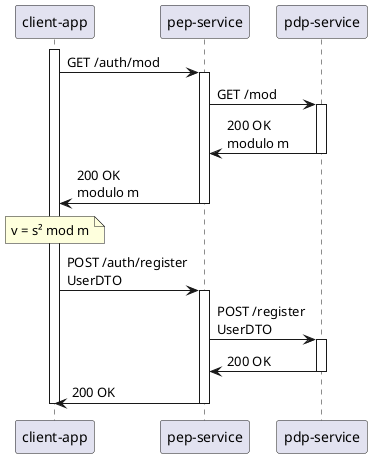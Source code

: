 @startuml
participant "client-app" as client
participant "pep-service" as pep
participant "pdp-service" as pdp

activate client
client -> pep : GET /auth/mod
activate pep
pep -> pdp : GET /mod
activate pdp
pdp -> pep : 200 OK\nmodulo m
deactivate pdp
pep -> client : 200 OK\nmodulo m
deactivate pep

note over client : v = s² mod m

client -> pep : POST /auth/register\nUserDTO
'\n{\n  "username": "alice",\n  "secret": "1234567890"\n}
activate pep
pep -> pdp : POST /register\nUserDTO
activate pdp
pdp -> pep : 200 OK
deactivate pdp
pep -> client : 200 OK
deactivate pep

deactivate client
@enduml